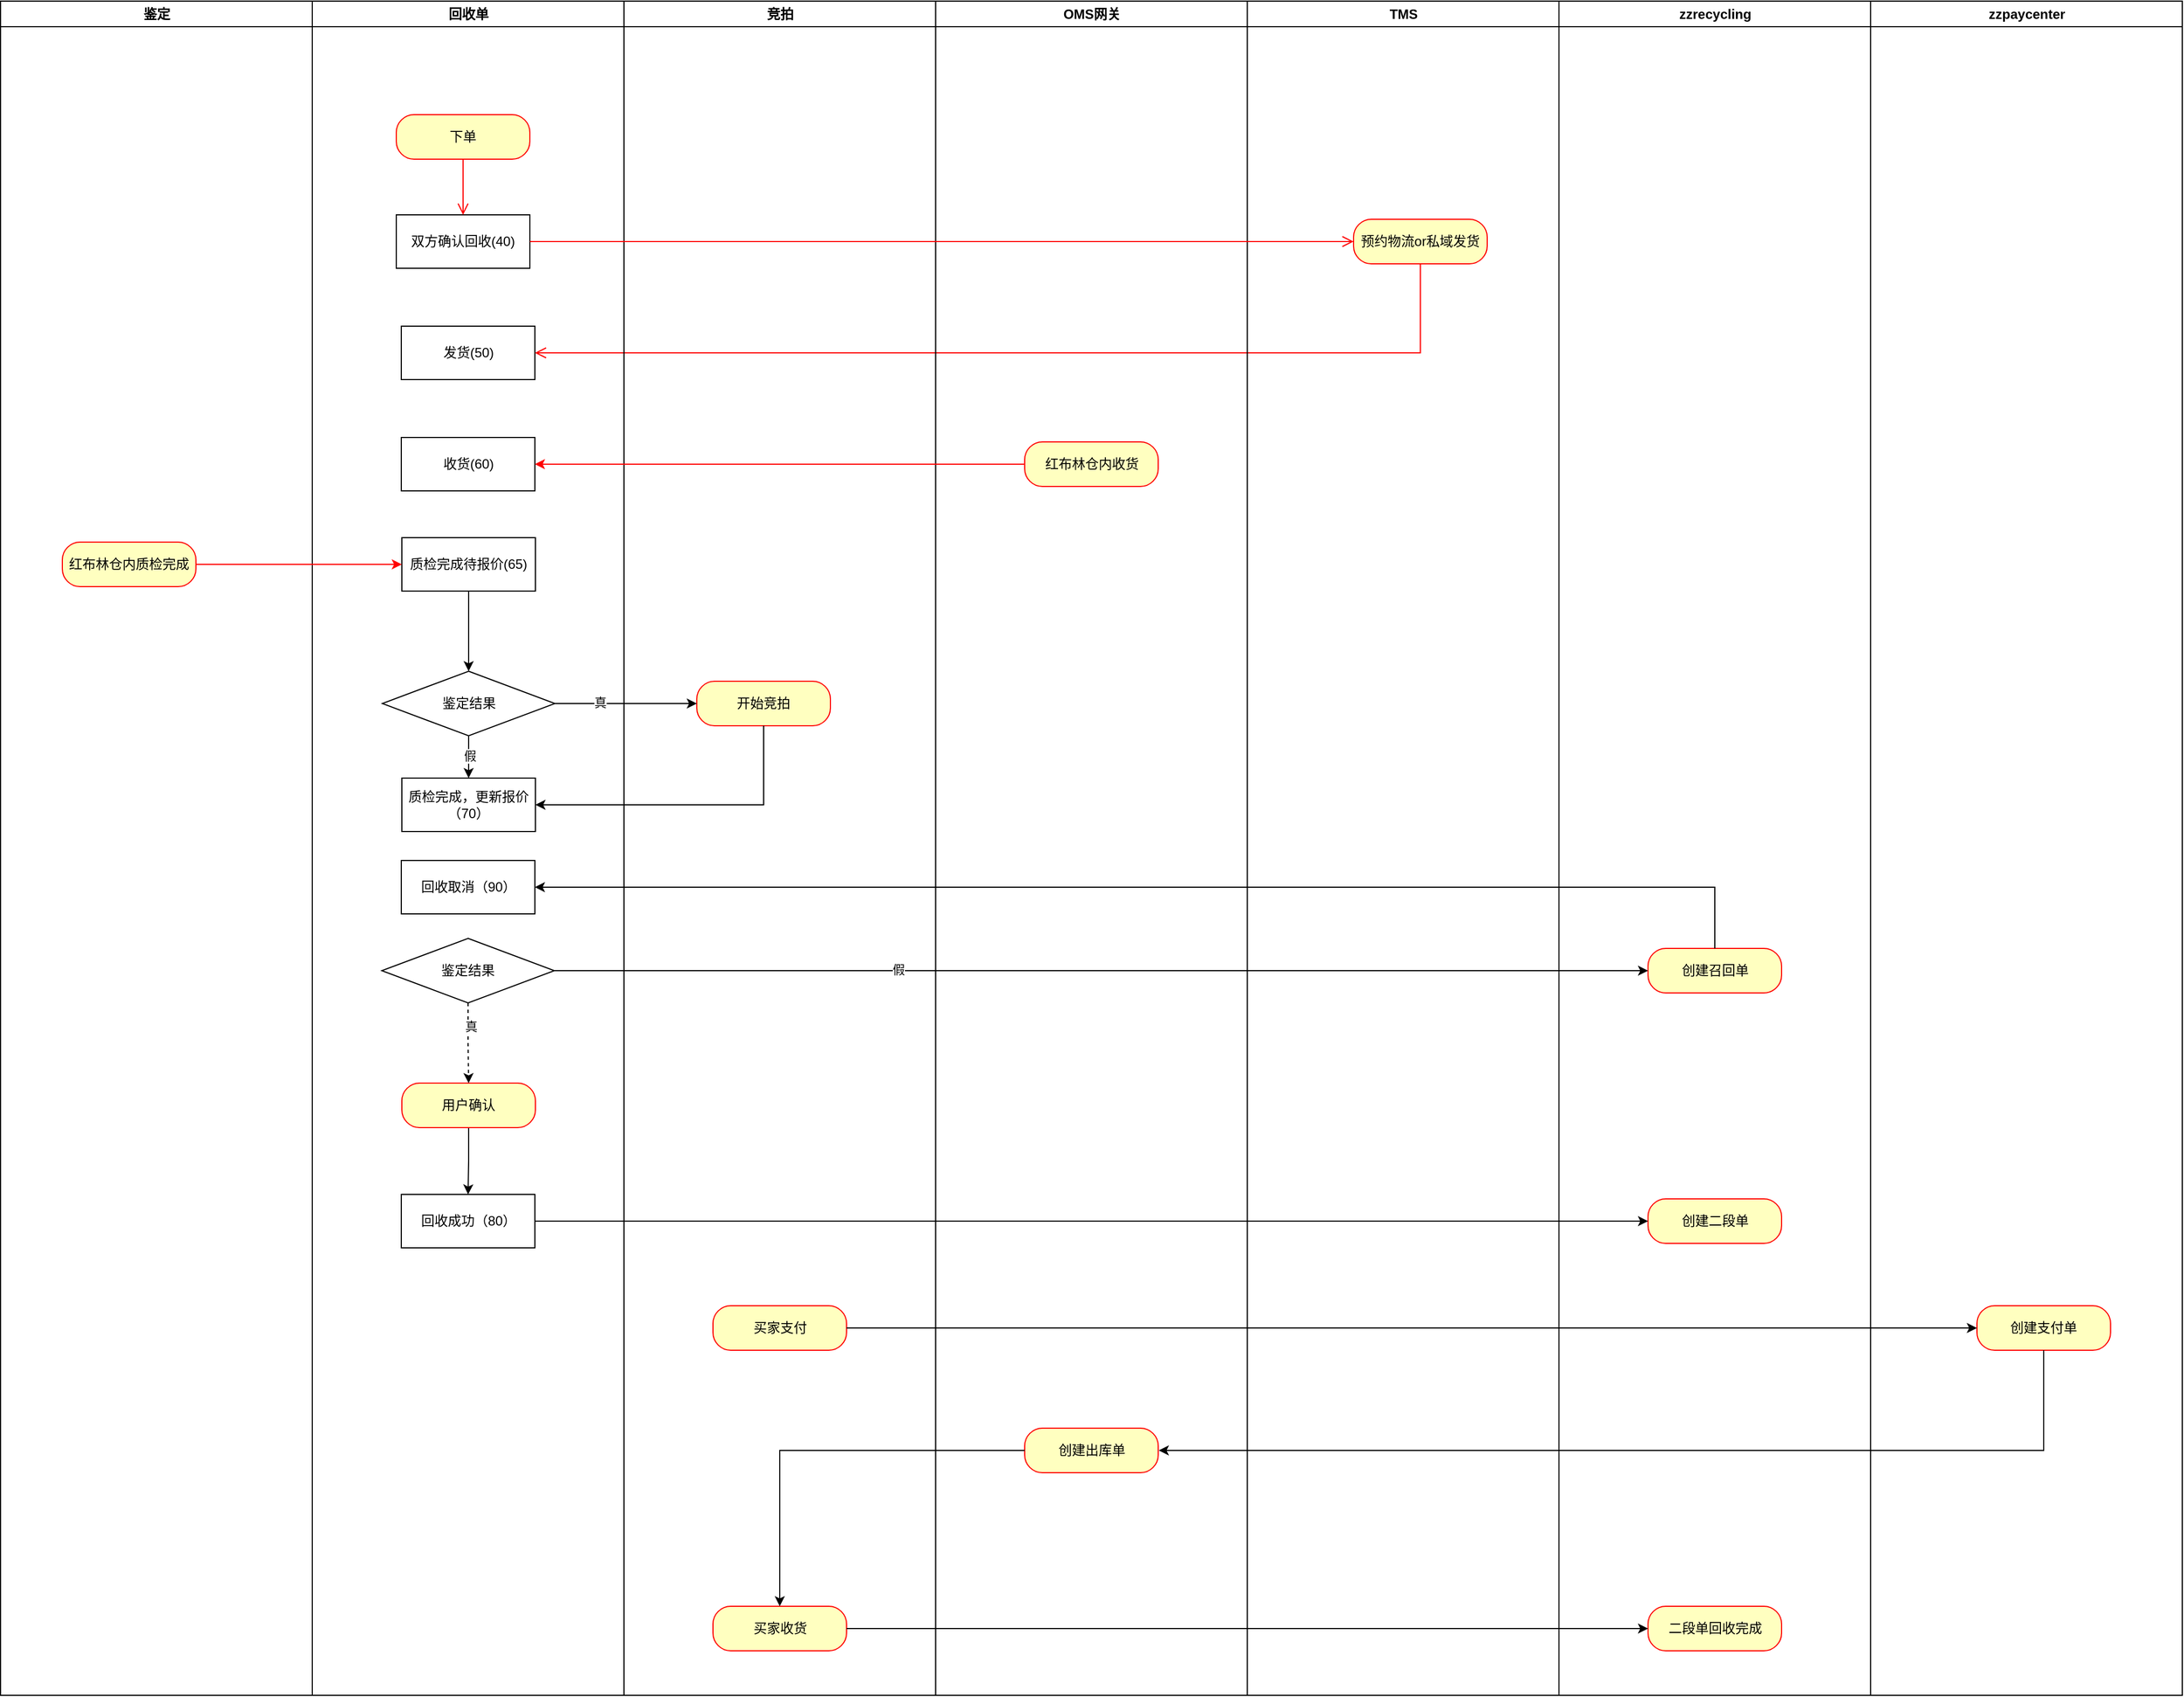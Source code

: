 <mxfile version="26.1.3">
  <diagram name="Page-1" id="e7e014a7-5840-1c2e-5031-d8a46d1fe8dd">
    <mxGraphModel dx="1674" dy="761" grid="1" gridSize="10" guides="1" tooltips="1" connect="1" arrows="1" fold="1" page="1" pageScale="1" pageWidth="1169" pageHeight="826" background="none" math="0" shadow="0">
      <root>
        <mxCell id="0" />
        <mxCell id="1" parent="0" />
        <mxCell id="2" value="鉴定" style="swimlane;whiteSpace=wrap" parent="1" vertex="1">
          <mxGeometry x="164.5" y="128" width="280" height="1522" as="geometry" />
        </mxCell>
        <mxCell id="XJgVs-cd-Ege7Tmot4RA-56" value="红布林仓内质检完成" style="rounded=1;whiteSpace=wrap;html=1;arcSize=40;fontColor=#000000;fillColor=#ffffc0;strokeColor=#ff0000;" parent="2" vertex="1">
          <mxGeometry x="55.5" y="486" width="120" height="40" as="geometry" />
        </mxCell>
        <mxCell id="3" value="回收单" style="swimlane;whiteSpace=wrap" parent="1" vertex="1">
          <mxGeometry x="444.5" y="128" width="280" height="1522" as="geometry" />
        </mxCell>
        <mxCell id="XJgVs-cd-Ege7Tmot4RA-43" value="&lt;span style=&quot;text-wrap-mode: nowrap;&quot;&gt;双方确认回收(40)&lt;/span&gt;" style="rounded=0;whiteSpace=wrap;html=1;" parent="3" vertex="1">
          <mxGeometry x="75.5" y="192" width="120" height="48" as="geometry" />
        </mxCell>
        <mxCell id="XJgVs-cd-Ege7Tmot4RA-47" value="&lt;span style=&quot;text-wrap-mode: nowrap;&quot;&gt;发货(50)&lt;/span&gt;" style="rounded=0;whiteSpace=wrap;html=1;" parent="3" vertex="1">
          <mxGeometry x="80" y="292" width="120" height="48" as="geometry" />
        </mxCell>
        <mxCell id="XJgVs-cd-Ege7Tmot4RA-48" value="&lt;span style=&quot;text-wrap-mode: nowrap;&quot;&gt;收货(60)&lt;/span&gt;" style="rounded=0;whiteSpace=wrap;html=1;" parent="3" vertex="1">
          <mxGeometry x="80" y="392" width="120" height="48" as="geometry" />
        </mxCell>
        <mxCell id="XJgVs-cd-Ege7Tmot4RA-63" style="edgeStyle=orthogonalEdgeStyle;rounded=0;orthogonalLoop=1;jettySize=auto;html=1;entryX=0.5;entryY=0;entryDx=0;entryDy=0;" parent="3" source="XJgVs-cd-Ege7Tmot4RA-52" target="XJgVs-cd-Ege7Tmot4RA-62" edge="1">
          <mxGeometry relative="1" as="geometry" />
        </mxCell>
        <mxCell id="XJgVs-cd-Ege7Tmot4RA-52" value="&lt;span style=&quot;text-wrap-mode: nowrap;&quot;&gt;质检完成待报价(65)&lt;/span&gt;" style="rounded=0;whiteSpace=wrap;html=1;" parent="3" vertex="1">
          <mxGeometry x="80.5" y="482" width="120" height="48" as="geometry" />
        </mxCell>
        <mxCell id="XJgVs-cd-Ege7Tmot4RA-61" value="质检完成，更新报价&lt;div&gt;（70）&lt;/div&gt;" style="rounded=0;whiteSpace=wrap;html=1;" parent="3" vertex="1">
          <mxGeometry x="80.5" y="698" width="120" height="48" as="geometry" />
        </mxCell>
        <mxCell id="XJgVs-cd-Ege7Tmot4RA-64" style="edgeStyle=orthogonalEdgeStyle;rounded=0;orthogonalLoop=1;jettySize=auto;html=1;entryX=0.5;entryY=0;entryDx=0;entryDy=0;" parent="3" source="XJgVs-cd-Ege7Tmot4RA-62" target="XJgVs-cd-Ege7Tmot4RA-61" edge="1">
          <mxGeometry relative="1" as="geometry" />
        </mxCell>
        <mxCell id="XJgVs-cd-Ege7Tmot4RA-65" value="假" style="edgeLabel;html=1;align=center;verticalAlign=middle;resizable=0;points=[];" parent="XJgVs-cd-Ege7Tmot4RA-64" vertex="1" connectable="0">
          <mxGeometry x="-0.145" y="1" relative="1" as="geometry">
            <mxPoint as="offset" />
          </mxGeometry>
        </mxCell>
        <mxCell id="XJgVs-cd-Ege7Tmot4RA-62" value="鉴定结果" style="rhombus;whiteSpace=wrap;html=1;" parent="3" vertex="1">
          <mxGeometry x="63" y="602" width="155" height="58" as="geometry" />
        </mxCell>
        <mxCell id="XJgVs-cd-Ege7Tmot4RA-69" value="鉴定结果" style="rhombus;whiteSpace=wrap;html=1;" parent="3" vertex="1">
          <mxGeometry x="62.5" y="842" width="155" height="58" as="geometry" />
        </mxCell>
        <mxCell id="XJgVs-cd-Ege7Tmot4RA-74" style="edgeStyle=orthogonalEdgeStyle;rounded=0;orthogonalLoop=1;jettySize=auto;html=1;entryX=0.5;entryY=0;entryDx=0;entryDy=0;" parent="3" source="XJgVs-cd-Ege7Tmot4RA-71" target="XJgVs-cd-Ege7Tmot4RA-73" edge="1">
          <mxGeometry relative="1" as="geometry" />
        </mxCell>
        <mxCell id="XJgVs-cd-Ege7Tmot4RA-71" value="用户确认" style="rounded=1;whiteSpace=wrap;html=1;arcSize=40;fontColor=#000000;fillColor=#ffffc0;strokeColor=#ff0000;" parent="3" vertex="1">
          <mxGeometry x="80.5" y="972" width="120" height="40" as="geometry" />
        </mxCell>
        <mxCell id="XJgVs-cd-Ege7Tmot4RA-70" style="edgeStyle=orthogonalEdgeStyle;rounded=0;orthogonalLoop=1;jettySize=auto;html=1;dashed=1;" parent="3" source="XJgVs-cd-Ege7Tmot4RA-69" target="XJgVs-cd-Ege7Tmot4RA-71" edge="1">
          <mxGeometry relative="1" as="geometry">
            <mxPoint x="140" y="982" as="targetPoint" />
          </mxGeometry>
        </mxCell>
        <mxCell id="XJgVs-cd-Ege7Tmot4RA-72" value="真" style="edgeLabel;html=1;align=center;verticalAlign=middle;resizable=0;points=[];" parent="XJgVs-cd-Ege7Tmot4RA-70" vertex="1" connectable="0">
          <mxGeometry x="-0.417" y="2" relative="1" as="geometry">
            <mxPoint as="offset" />
          </mxGeometry>
        </mxCell>
        <mxCell id="XJgVs-cd-Ege7Tmot4RA-73" value="&lt;span style=&quot;text-wrap-mode: nowrap;&quot;&gt;回收成功（80）&lt;/span&gt;" style="rounded=0;whiteSpace=wrap;html=1;" parent="3" vertex="1">
          <mxGeometry x="80" y="1072" width="120" height="48" as="geometry" />
        </mxCell>
        <mxCell id="XJgVs-cd-Ege7Tmot4RA-75" value="&lt;span style=&quot;text-wrap-mode: nowrap;&quot;&gt;回收取消（90）&lt;/span&gt;" style="rounded=0;whiteSpace=wrap;html=1;" parent="3" vertex="1">
          <mxGeometry x="80" y="772" width="120" height="48" as="geometry" />
        </mxCell>
        <mxCell id="4" value="OMS网关" style="swimlane;whiteSpace=wrap" parent="1" vertex="1">
          <mxGeometry x="1004.5" y="128" width="280" height="1522" as="geometry" />
        </mxCell>
        <mxCell id="XJgVs-cd-Ege7Tmot4RA-45" value="红布林仓内收货" style="rounded=1;whiteSpace=wrap;html=1;arcSize=40;fontColor=#000000;fillColor=#ffffc0;strokeColor=#ff0000;" parent="4" vertex="1">
          <mxGeometry x="80" y="396" width="120" height="40" as="geometry" />
        </mxCell>
        <mxCell id="xllv1nRqYEjRZPUM-R_N-15" value="创建出库单" style="rounded=1;whiteSpace=wrap;html=1;arcSize=40;fontColor=#000000;fillColor=#ffffc0;strokeColor=#ff0000;" parent="4" vertex="1">
          <mxGeometry x="80" y="1282" width="120" height="40" as="geometry" />
        </mxCell>
        <mxCell id="XJgVs-cd-Ege7Tmot4RA-41" value="下单" style="rounded=1;whiteSpace=wrap;html=1;arcSize=40;fontColor=#000000;fillColor=#ffffc0;strokeColor=#ff0000;" parent="1" vertex="1">
          <mxGeometry x="520" y="230" width="120" height="40" as="geometry" />
        </mxCell>
        <mxCell id="XJgVs-cd-Ege7Tmot4RA-42" value="" style="edgeStyle=orthogonalEdgeStyle;html=1;verticalAlign=bottom;endArrow=open;endSize=8;strokeColor=#ff0000;rounded=0;" parent="1" source="XJgVs-cd-Ege7Tmot4RA-41" target="XJgVs-cd-Ege7Tmot4RA-43" edge="1">
          <mxGeometry relative="1" as="geometry">
            <mxPoint x="580" y="330" as="targetPoint" />
          </mxGeometry>
        </mxCell>
        <mxCell id="XJgVs-cd-Ege7Tmot4RA-46" value="" style="edgeStyle=orthogonalEdgeStyle;html=1;verticalAlign=bottom;endArrow=open;endSize=8;strokeColor=#ff0000;rounded=0;entryX=1;entryY=0.5;entryDx=0;entryDy=0;exitX=0.5;exitY=1;exitDx=0;exitDy=0;" parent="1" source="52--pin6QrnJF2AustGk-8" target="XJgVs-cd-Ege7Tmot4RA-47" edge="1">
          <mxGeometry relative="1" as="geometry">
            <mxPoint x="864.5" y="490" as="targetPoint" />
          </mxGeometry>
        </mxCell>
        <mxCell id="XJgVs-cd-Ege7Tmot4RA-54" style="edgeStyle=orthogonalEdgeStyle;rounded=0;orthogonalLoop=1;jettySize=auto;html=1;exitX=1;exitY=0.5;exitDx=0;exitDy=0;strokeColor=#FF0000;" parent="1" source="XJgVs-cd-Ege7Tmot4RA-56" target="XJgVs-cd-Ege7Tmot4RA-52" edge="1">
          <mxGeometry relative="1" as="geometry">
            <mxPoint x="1100" y="646" as="sourcePoint" />
          </mxGeometry>
        </mxCell>
        <mxCell id="XJgVs-cd-Ege7Tmot4RA-55" value="TMS" style="swimlane;whiteSpace=wrap" parent="1" vertex="1">
          <mxGeometry x="1284.5" y="128" width="280" height="1522" as="geometry" />
        </mxCell>
        <mxCell id="52--pin6QrnJF2AustGk-8" value="预约物流or私域发货" style="rounded=1;whiteSpace=wrap;html=1;arcSize=40;fontColor=#000000;fillColor=#ffffc0;strokeColor=#ff0000;" parent="XJgVs-cd-Ege7Tmot4RA-55" vertex="1">
          <mxGeometry x="95.5" y="196" width="120" height="40" as="geometry" />
        </mxCell>
        <mxCell id="XJgVs-cd-Ege7Tmot4RA-57" value="竞拍" style="swimlane;whiteSpace=wrap" parent="1" vertex="1">
          <mxGeometry x="724.5" y="128" width="280" height="1522" as="geometry" />
        </mxCell>
        <mxCell id="XJgVs-cd-Ege7Tmot4RA-59" value="开始竞拍" style="rounded=1;whiteSpace=wrap;html=1;arcSize=40;fontColor=#000000;fillColor=#ffffc0;strokeColor=#ff0000;" parent="XJgVs-cd-Ege7Tmot4RA-57" vertex="1">
          <mxGeometry x="65.5" y="611" width="120" height="40" as="geometry" />
        </mxCell>
        <mxCell id="xllv1nRqYEjRZPUM-R_N-9" value="买家支付" style="rounded=1;whiteSpace=wrap;html=1;arcSize=40;fontColor=#000000;fillColor=#ffffc0;strokeColor=#ff0000;" parent="XJgVs-cd-Ege7Tmot4RA-57" vertex="1">
          <mxGeometry x="80" y="1172" width="120" height="40" as="geometry" />
        </mxCell>
        <mxCell id="xllv1nRqYEjRZPUM-R_N-18" value="买家收货" style="rounded=1;whiteSpace=wrap;html=1;arcSize=40;fontColor=#000000;fillColor=#ffffc0;strokeColor=#ff0000;" parent="XJgVs-cd-Ege7Tmot4RA-57" vertex="1">
          <mxGeometry x="80" y="1442" width="120" height="40" as="geometry" />
        </mxCell>
        <mxCell id="XJgVs-cd-Ege7Tmot4RA-66" style="edgeStyle=orthogonalEdgeStyle;rounded=0;orthogonalLoop=1;jettySize=auto;html=1;" parent="1" source="XJgVs-cd-Ege7Tmot4RA-62" target="XJgVs-cd-Ege7Tmot4RA-59" edge="1">
          <mxGeometry relative="1" as="geometry" />
        </mxCell>
        <mxCell id="XJgVs-cd-Ege7Tmot4RA-67" value="真" style="edgeLabel;html=1;align=center;verticalAlign=middle;resizable=0;points=[];" parent="XJgVs-cd-Ege7Tmot4RA-66" vertex="1" connectable="0">
          <mxGeometry x="-0.371" y="1" relative="1" as="geometry">
            <mxPoint as="offset" />
          </mxGeometry>
        </mxCell>
        <mxCell id="XJgVs-cd-Ege7Tmot4RA-79" style="edgeStyle=orthogonalEdgeStyle;rounded=0;orthogonalLoop=1;jettySize=auto;html=1;entryX=1;entryY=0.5;entryDx=0;entryDy=0;" parent="1" source="XJgVs-cd-Ege7Tmot4RA-59" target="XJgVs-cd-Ege7Tmot4RA-61" edge="1">
          <mxGeometry relative="1" as="geometry">
            <mxPoint x="660" y="850" as="targetPoint" />
            <Array as="points">
              <mxPoint x="850" y="850" />
            </Array>
          </mxGeometry>
        </mxCell>
        <mxCell id="52--pin6QrnJF2AustGk-7" value="" style="edgeStyle=orthogonalEdgeStyle;html=1;verticalAlign=bottom;endArrow=open;endSize=8;strokeColor=#ff0000;rounded=0;exitX=1;exitY=0.5;exitDx=0;exitDy=0;entryX=0;entryY=0.5;entryDx=0;entryDy=0;" parent="1" source="XJgVs-cd-Ege7Tmot4RA-43" target="52--pin6QrnJF2AustGk-8" edge="1">
          <mxGeometry relative="1" as="geometry">
            <mxPoint x="1400" y="344" as="targetPoint" />
            <mxPoint x="590" y="280" as="sourcePoint" />
          </mxGeometry>
        </mxCell>
        <mxCell id="52--pin6QrnJF2AustGk-9" style="edgeStyle=orthogonalEdgeStyle;rounded=0;orthogonalLoop=1;jettySize=auto;html=1;exitX=0;exitY=0.5;exitDx=0;exitDy=0;strokeColor=#FF0000;entryX=1;entryY=0.5;entryDx=0;entryDy=0;" parent="1" source="XJgVs-cd-Ege7Tmot4RA-45" target="XJgVs-cd-Ege7Tmot4RA-48" edge="1">
          <mxGeometry relative="1" as="geometry">
            <mxPoint x="1090" y="644" as="sourcePoint" />
            <mxPoint x="655" y="644" as="targetPoint" />
          </mxGeometry>
        </mxCell>
        <mxCell id="52--pin6QrnJF2AustGk-15" style="edgeStyle=orthogonalEdgeStyle;rounded=0;orthogonalLoop=1;jettySize=auto;html=1;entryX=0;entryY=0.5;entryDx=0;entryDy=0;exitX=1;exitY=0.5;exitDx=0;exitDy=0;" parent="1" source="XJgVs-cd-Ege7Tmot4RA-69" target="52--pin6QrnJF2AustGk-4" edge="1">
          <mxGeometry relative="1" as="geometry">
            <mxPoint x="860" y="1000" as="sourcePoint" />
            <mxPoint x="860" y="1059" as="targetPoint" />
          </mxGeometry>
        </mxCell>
        <mxCell id="52--pin6QrnJF2AustGk-16" value="假" style="edgeLabel;html=1;align=center;verticalAlign=middle;resizable=0;points=[];" parent="52--pin6QrnJF2AustGk-15" vertex="1" connectable="0">
          <mxGeometry x="-0.371" y="1" relative="1" as="geometry">
            <mxPoint as="offset" />
          </mxGeometry>
        </mxCell>
        <mxCell id="xllv1nRqYEjRZPUM-R_N-4" value="zzrecycling" style="swimlane;whiteSpace=wrap" parent="1" vertex="1">
          <mxGeometry x="1564.5" y="128" width="280" height="1522" as="geometry" />
        </mxCell>
        <mxCell id="52--pin6QrnJF2AustGk-4" value="创建召回单" style="rounded=1;whiteSpace=wrap;html=1;arcSize=40;fontColor=#000000;fillColor=#ffffc0;strokeColor=#ff0000;" parent="xllv1nRqYEjRZPUM-R_N-4" vertex="1">
          <mxGeometry x="80" y="851" width="120" height="40" as="geometry" />
        </mxCell>
        <mxCell id="xllv1nRqYEjRZPUM-R_N-7" value="创建二段单" style="rounded=1;whiteSpace=wrap;html=1;arcSize=40;fontColor=#000000;fillColor=#ffffc0;strokeColor=#ff0000;" parent="xllv1nRqYEjRZPUM-R_N-4" vertex="1">
          <mxGeometry x="80" y="1076" width="120" height="40" as="geometry" />
        </mxCell>
        <mxCell id="xllv1nRqYEjRZPUM-R_N-19" value="二段单回收完成" style="rounded=1;whiteSpace=wrap;html=1;arcSize=40;fontColor=#000000;fillColor=#ffffc0;strokeColor=#ff0000;" parent="xllv1nRqYEjRZPUM-R_N-4" vertex="1">
          <mxGeometry x="80" y="1442" width="120" height="40" as="geometry" />
        </mxCell>
        <mxCell id="xllv1nRqYEjRZPUM-R_N-8" style="edgeStyle=orthogonalEdgeStyle;rounded=0;orthogonalLoop=1;jettySize=auto;html=1;" parent="1" source="XJgVs-cd-Ege7Tmot4RA-73" target="xllv1nRqYEjRZPUM-R_N-7" edge="1">
          <mxGeometry relative="1" as="geometry" />
        </mxCell>
        <mxCell id="xllv1nRqYEjRZPUM-R_N-11" value="zzpaycenter" style="swimlane;whiteSpace=wrap" parent="1" vertex="1">
          <mxGeometry x="1844.5" y="128" width="280" height="1522" as="geometry" />
        </mxCell>
        <mxCell id="xllv1nRqYEjRZPUM-R_N-13" value="创建支付单" style="rounded=1;whiteSpace=wrap;html=1;arcSize=40;fontColor=#000000;fillColor=#ffffc0;strokeColor=#ff0000;" parent="xllv1nRqYEjRZPUM-R_N-11" vertex="1">
          <mxGeometry x="95.5" y="1172" width="120" height="40" as="geometry" />
        </mxCell>
        <mxCell id="xllv1nRqYEjRZPUM-R_N-14" style="edgeStyle=orthogonalEdgeStyle;rounded=0;orthogonalLoop=1;jettySize=auto;html=1;entryX=0;entryY=0.5;entryDx=0;entryDy=0;" parent="1" source="xllv1nRqYEjRZPUM-R_N-9" target="xllv1nRqYEjRZPUM-R_N-13" edge="1">
          <mxGeometry relative="1" as="geometry" />
        </mxCell>
        <mxCell id="xllv1nRqYEjRZPUM-R_N-17" style="edgeStyle=orthogonalEdgeStyle;rounded=0;orthogonalLoop=1;jettySize=auto;html=1;" parent="1" source="xllv1nRqYEjRZPUM-R_N-13" edge="1">
          <mxGeometry relative="1" as="geometry">
            <Array as="points">
              <mxPoint x="2000" y="1430" />
            </Array>
            <mxPoint x="1205" y="1430" as="targetPoint" />
          </mxGeometry>
        </mxCell>
        <mxCell id="xllv1nRqYEjRZPUM-R_N-20" style="edgeStyle=orthogonalEdgeStyle;rounded=0;orthogonalLoop=1;jettySize=auto;html=1;entryX=0;entryY=0.5;entryDx=0;entryDy=0;" parent="1" source="xllv1nRqYEjRZPUM-R_N-18" target="xllv1nRqYEjRZPUM-R_N-19" edge="1">
          <mxGeometry relative="1" as="geometry">
            <mxPoint x="1640" y="1570" as="targetPoint" />
          </mxGeometry>
        </mxCell>
        <mxCell id="xllv1nRqYEjRZPUM-R_N-21" style="edgeStyle=orthogonalEdgeStyle;rounded=0;orthogonalLoop=1;jettySize=auto;html=1;entryX=0.5;entryY=0;entryDx=0;entryDy=0;" parent="1" source="xllv1nRqYEjRZPUM-R_N-15" target="xllv1nRqYEjRZPUM-R_N-18" edge="1">
          <mxGeometry relative="1" as="geometry" />
        </mxCell>
        <mxCell id="DGbucSv8j0hVsJOFC8OQ-4" style="edgeStyle=orthogonalEdgeStyle;rounded=0;orthogonalLoop=1;jettySize=auto;html=1;entryX=1;entryY=0.5;entryDx=0;entryDy=0;exitX=0.5;exitY=0;exitDx=0;exitDy=0;" edge="1" parent="1" source="52--pin6QrnJF2AustGk-4" target="XJgVs-cd-Ege7Tmot4RA-75">
          <mxGeometry relative="1" as="geometry">
            <Array as="points">
              <mxPoint x="1705" y="924" />
            </Array>
          </mxGeometry>
        </mxCell>
      </root>
    </mxGraphModel>
  </diagram>
</mxfile>
